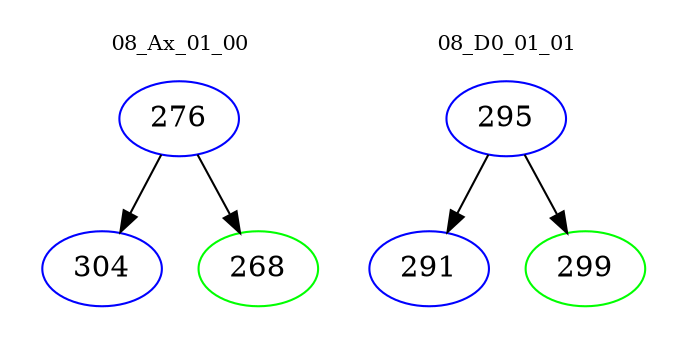 digraph{
subgraph cluster_0 {
color = white
label = "08_Ax_01_00";
fontsize=10;
T0_276 [label="276", color="blue"]
T0_276 -> T0_304 [color="black"]
T0_304 [label="304", color="blue"]
T0_276 -> T0_268 [color="black"]
T0_268 [label="268", color="green"]
}
subgraph cluster_1 {
color = white
label = "08_D0_01_01";
fontsize=10;
T1_295 [label="295", color="blue"]
T1_295 -> T1_291 [color="black"]
T1_291 [label="291", color="blue"]
T1_295 -> T1_299 [color="black"]
T1_299 [label="299", color="green"]
}
}
